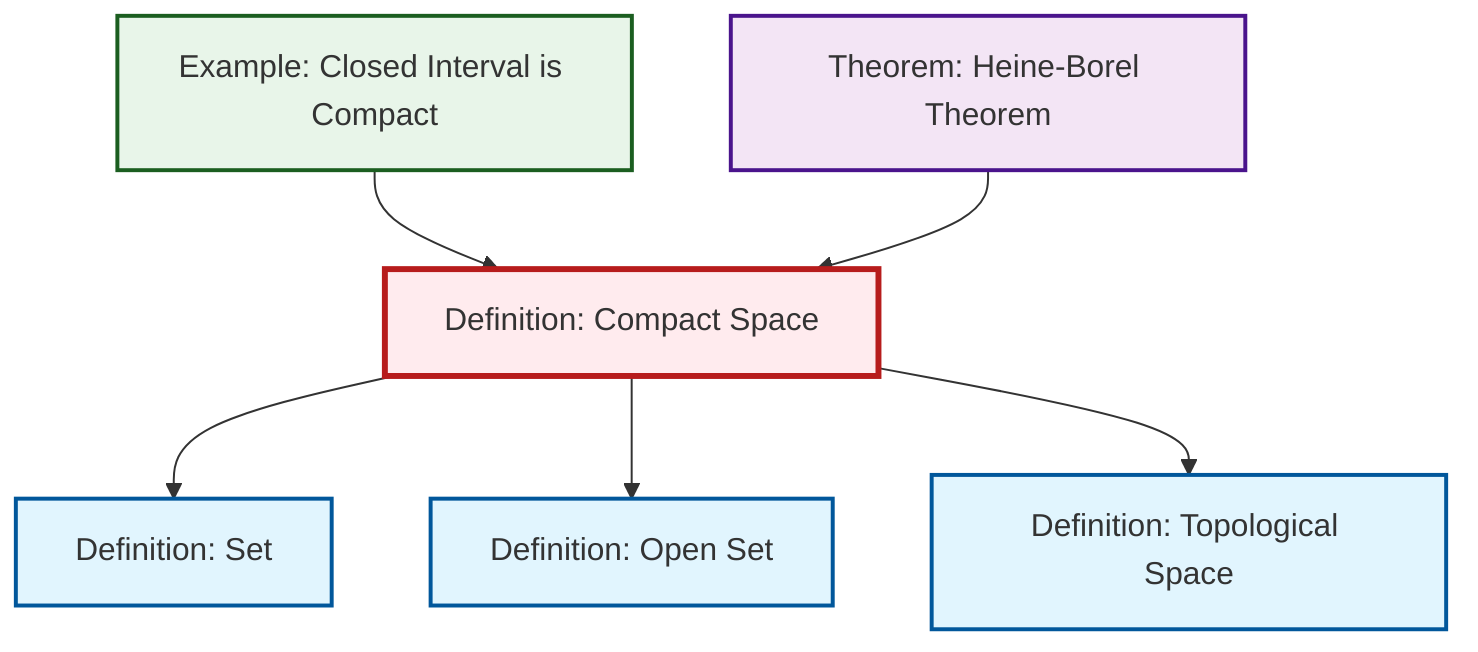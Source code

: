 graph TD
    classDef definition fill:#e1f5fe,stroke:#01579b,stroke-width:2px
    classDef theorem fill:#f3e5f5,stroke:#4a148c,stroke-width:2px
    classDef axiom fill:#fff3e0,stroke:#e65100,stroke-width:2px
    classDef example fill:#e8f5e9,stroke:#1b5e20,stroke-width:2px
    classDef current fill:#ffebee,stroke:#b71c1c,stroke-width:3px
    ex-closed-interval-compact["Example: Closed Interval is Compact"]:::example
    thm-heine-borel["Theorem: Heine-Borel Theorem"]:::theorem
    def-open-set["Definition: Open Set"]:::definition
    def-set["Definition: Set"]:::definition
    def-compact["Definition: Compact Space"]:::definition
    def-topological-space["Definition: Topological Space"]:::definition
    ex-closed-interval-compact --> def-compact
    def-compact --> def-set
    def-compact --> def-open-set
    def-compact --> def-topological-space
    thm-heine-borel --> def-compact
    class def-compact current